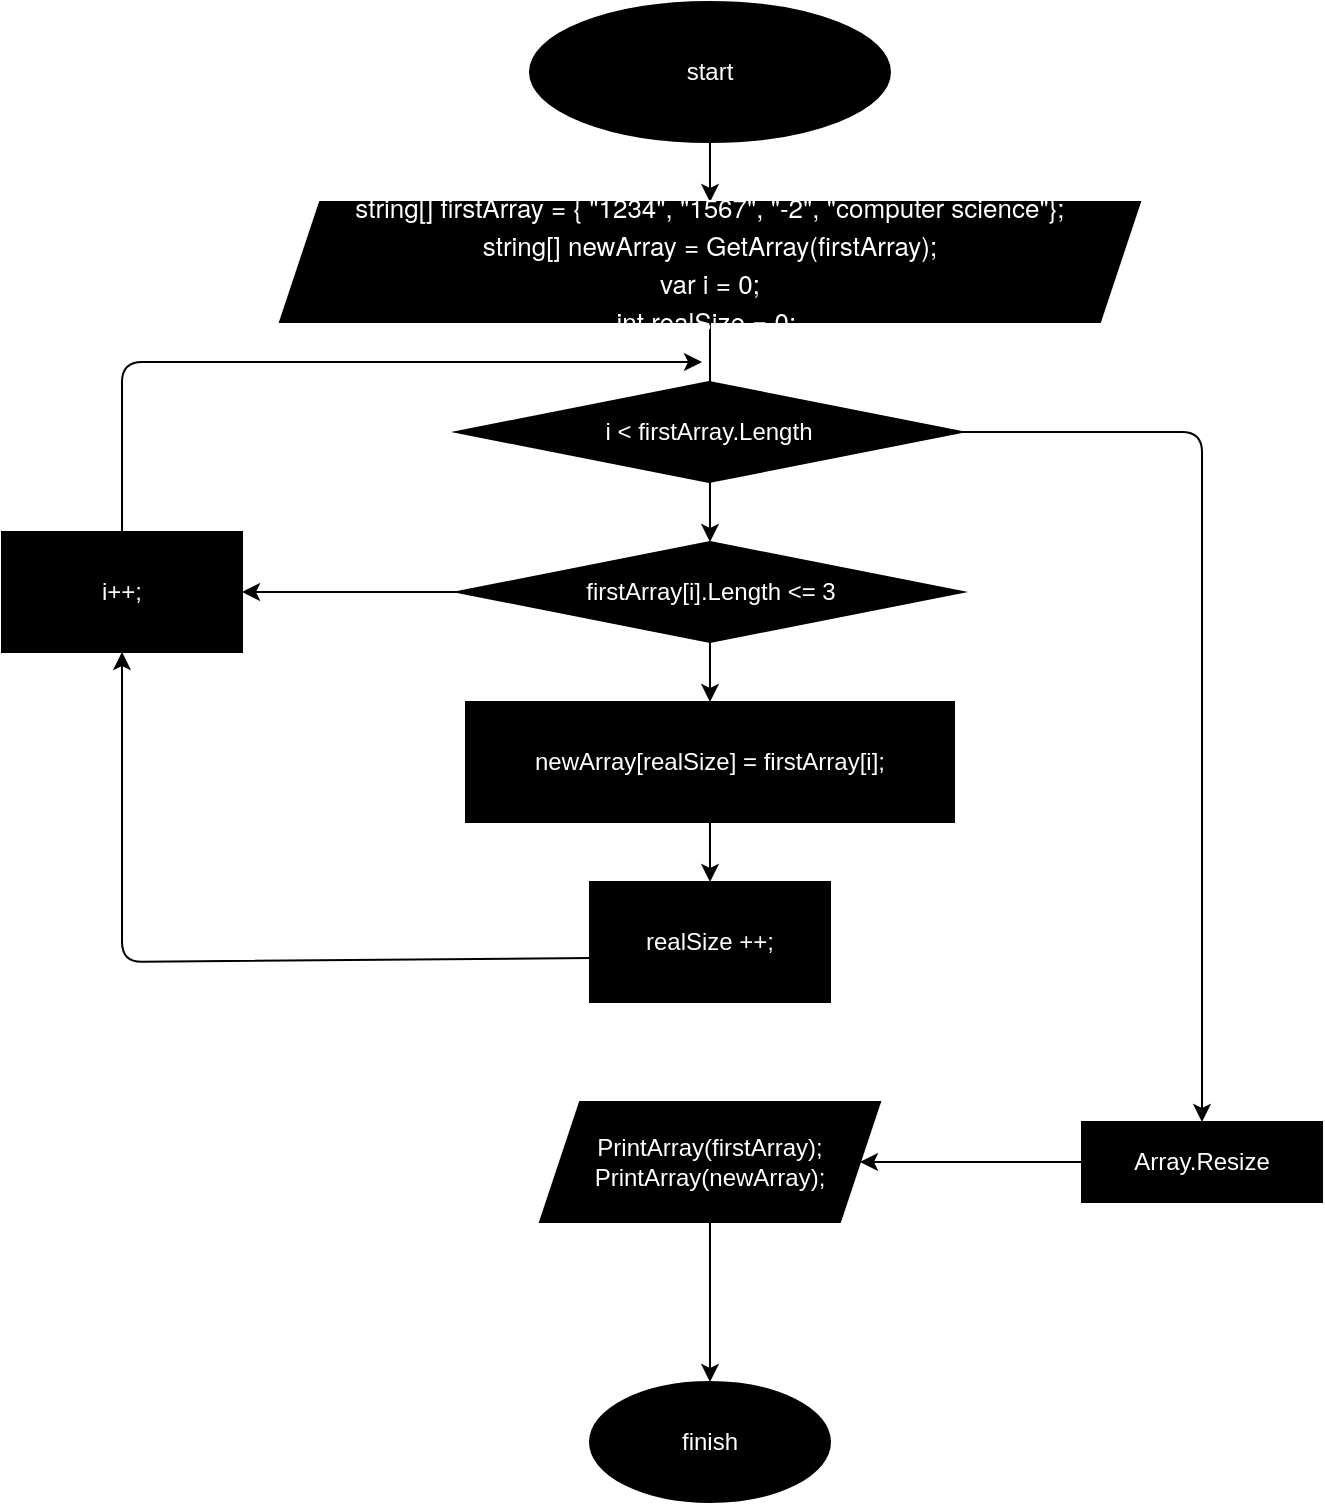<mxfile>
    <diagram id="puAR1FpmDUtqjZ42kFOn" name="Страница 1">
        <mxGraphModel dx="922" dy="538" grid="1" gridSize="10" guides="1" tooltips="1" connect="1" arrows="1" fold="1" page="1" pageScale="1" pageWidth="827" pageHeight="1169" math="0" shadow="0">
            <root>
                <mxCell id="0"/>
                <mxCell id="1" parent="0"/>
                <mxCell id="10" value="" style="edgeStyle=none;html=1;fontColor=#FFFFFF;" parent="1" source="2" target="3" edge="1">
                    <mxGeometry relative="1" as="geometry"/>
                </mxCell>
                <mxCell id="2" value="&lt;font color=&quot;#ffffff&quot;&gt;start&lt;/font&gt;" style="ellipse;whiteSpace=wrap;html=1;fillColor=#000000;" parent="1" vertex="1">
                    <mxGeometry x="324" width="180" height="70" as="geometry"/>
                </mxCell>
                <mxCell id="11" value="" style="edgeStyle=none;html=1;fontColor=#FFFFFF;" parent="1" source="3" target="5" edge="1">
                    <mxGeometry relative="1" as="geometry"/>
                </mxCell>
                <mxCell id="3" value="&lt;p class=&quot;p1&quot; style=&quot;margin: 0px ; font-stretch: normal ; font-size: 13px ; line-height: normal ; font-family: &amp;#34;helvetica neue&amp;#34;&quot;&gt;&lt;font color=&quot;#ffffff&quot;&gt;string[] firstArray = { &quot;1234&quot;, &quot;1567&quot;, &quot;-2&quot;, &quot;computer science&quot;};&lt;/font&gt;&lt;/p&gt;&lt;p class=&quot;p1&quot; style=&quot;margin: 0px ; font-stretch: normal ; font-size: 13px ; line-height: normal ; font-family: &amp;#34;helvetica neue&amp;#34;&quot;&gt;&lt;font color=&quot;#ffffff&quot;&gt;string[] newArray = GetArray(firstArray);&lt;/font&gt;&lt;/p&gt;&lt;p class=&quot;p1&quot; style=&quot;margin: 0px ; font-stretch: normal ; font-size: 13px ; line-height: normal ; font-family: &amp;#34;helvetica neue&amp;#34;&quot;&gt;&lt;font color=&quot;#ffffff&quot;&gt;var i = 0;&lt;/font&gt;&lt;/p&gt;&lt;p class=&quot;p1&quot; style=&quot;margin: 0px ; font-stretch: normal ; font-size: 13px ; line-height: normal ; font-family: &amp;#34;helvetica neue&amp;#34;&quot;&gt;&lt;font color=&quot;#ffffff&quot;&gt;int realSize = 0;&amp;nbsp;&lt;/font&gt;&lt;/p&gt;" style="shape=parallelogram;perimeter=parallelogramPerimeter;whiteSpace=wrap;html=1;fixedSize=1;fillColor=#000000;" parent="1" vertex="1">
                    <mxGeometry x="199" y="100" width="430" height="60" as="geometry"/>
                </mxCell>
                <mxCell id="22" value="" style="edgeStyle=none;html=1;fontColor=#FFFFFF;" parent="1" source="4" target="21" edge="1">
                    <mxGeometry relative="1" as="geometry">
                        <Array as="points">
                            <mxPoint x="660" y="215"/>
                        </Array>
                    </mxGeometry>
                </mxCell>
                <mxCell id="4" value="i &amp;lt; firstArray.Length" style="rhombus;whiteSpace=wrap;html=1;fontColor=#FFFFFF;fillColor=#000000;" parent="1" vertex="1">
                    <mxGeometry x="287" y="190" width="253" height="50" as="geometry"/>
                </mxCell>
                <mxCell id="12" value="" style="edgeStyle=none;html=1;fontColor=#FFFFFF;" parent="1" source="5" target="6" edge="1">
                    <mxGeometry relative="1" as="geometry"/>
                </mxCell>
                <mxCell id="14" style="edgeStyle=none;html=1;entryX=1;entryY=0.5;entryDx=0;entryDy=0;fontColor=#FFFFFF;" parent="1" source="5" target="8" edge="1">
                    <mxGeometry relative="1" as="geometry"/>
                </mxCell>
                <mxCell id="5" value="firstArray[i].Length &amp;lt;= 3" style="rhombus;whiteSpace=wrap;html=1;fontColor=#FFFFFF;fillColor=#000000;" parent="1" vertex="1">
                    <mxGeometry x="287.5" y="270" width="253" height="50" as="geometry"/>
                </mxCell>
                <mxCell id="13" value="" style="edgeStyle=none;html=1;fontColor=#FFFFFF;" parent="1" source="6" target="7" edge="1">
                    <mxGeometry relative="1" as="geometry"/>
                </mxCell>
                <mxCell id="6" value="newArray[realSize] = firstArray[i];" style="rounded=0;whiteSpace=wrap;html=1;fontColor=#FFFFFF;fillColor=#000000;" parent="1" vertex="1">
                    <mxGeometry x="292" y="350" width="244" height="60" as="geometry"/>
                </mxCell>
                <mxCell id="15" style="edgeStyle=none;html=1;fontColor=#FFFFFF;exitX=0.008;exitY=0.633;exitDx=0;exitDy=0;exitPerimeter=0;" parent="1" source="7" target="8" edge="1">
                    <mxGeometry relative="1" as="geometry">
                        <Array as="points">
                            <mxPoint x="120" y="480"/>
                        </Array>
                    </mxGeometry>
                </mxCell>
                <mxCell id="7" value="realSize ++;" style="rounded=0;whiteSpace=wrap;html=1;fontColor=#FFFFFF;fillColor=#000000;" parent="1" vertex="1">
                    <mxGeometry x="354" y="440" width="120" height="60" as="geometry"/>
                </mxCell>
                <mxCell id="16" style="edgeStyle=none;html=1;fontColor=#FFFFFF;" parent="1" source="8" edge="1">
                    <mxGeometry relative="1" as="geometry">
                        <mxPoint x="410" y="180" as="targetPoint"/>
                        <Array as="points">
                            <mxPoint x="120" y="180"/>
                        </Array>
                    </mxGeometry>
                </mxCell>
                <mxCell id="8" value="i++;" style="rounded=0;whiteSpace=wrap;html=1;fontColor=#FFFFFF;fillColor=#000000;" parent="1" vertex="1">
                    <mxGeometry x="60" y="265" width="120" height="60" as="geometry"/>
                </mxCell>
                <mxCell id="18" value="yes" style="text;html=1;align=center;verticalAlign=middle;resizable=0;points=[];autosize=1;strokeColor=none;fillColor=none;fontColor=#FFFFFF;" parent="1" vertex="1">
                    <mxGeometry x="414" y="245" width="30" height="20" as="geometry"/>
                </mxCell>
                <mxCell id="19" value="yes" style="text;html=1;align=center;verticalAlign=middle;resizable=0;points=[];autosize=1;strokeColor=none;fillColor=none;fontColor=#FFFFFF;" parent="1" vertex="1">
                    <mxGeometry x="420" y="325" width="30" height="20" as="geometry"/>
                </mxCell>
                <mxCell id="20" value="no" style="text;html=1;align=center;verticalAlign=middle;resizable=0;points=[];autosize=1;strokeColor=none;fillColor=none;fontColor=#FFFFFF;" parent="1" vertex="1">
                    <mxGeometry x="195" y="270" width="30" height="20" as="geometry"/>
                </mxCell>
                <mxCell id="25" value="" style="edgeStyle=none;html=1;fontColor=#FFFFFF;" parent="1" source="21" target="24" edge="1">
                    <mxGeometry relative="1" as="geometry"/>
                </mxCell>
                <mxCell id="21" value="Array.Resize" style="whiteSpace=wrap;html=1;fontColor=#FFFFFF;fillColor=#000000;" parent="1" vertex="1">
                    <mxGeometry x="600" y="560" width="120" height="40" as="geometry"/>
                </mxCell>
                <mxCell id="23" value="no" style="text;html=1;align=center;verticalAlign=middle;resizable=0;points=[];autosize=1;strokeColor=none;fillColor=none;fontColor=#FFFFFF;" parent="1" vertex="1">
                    <mxGeometry x="560" y="195" width="30" height="20" as="geometry"/>
                </mxCell>
                <mxCell id="27" value="" style="edgeStyle=none;html=1;fontColor=#FFFFFF;" parent="1" source="24" target="26" edge="1">
                    <mxGeometry relative="1" as="geometry"/>
                </mxCell>
                <mxCell id="24" value="PrintArray(firstArray);&lt;br&gt;PrintArray(newArray);" style="shape=parallelogram;perimeter=parallelogramPerimeter;whiteSpace=wrap;html=1;fixedSize=1;fontColor=#FFFFFF;fillColor=#000000;" parent="1" vertex="1">
                    <mxGeometry x="329" y="550" width="170" height="60" as="geometry"/>
                </mxCell>
                <mxCell id="26" value="finish" style="ellipse;whiteSpace=wrap;html=1;fontColor=#FFFFFF;fillColor=#000000;" parent="1" vertex="1">
                    <mxGeometry x="354" y="690" width="120" height="60" as="geometry"/>
                </mxCell>
            </root>
        </mxGraphModel>
    </diagram>
</mxfile>